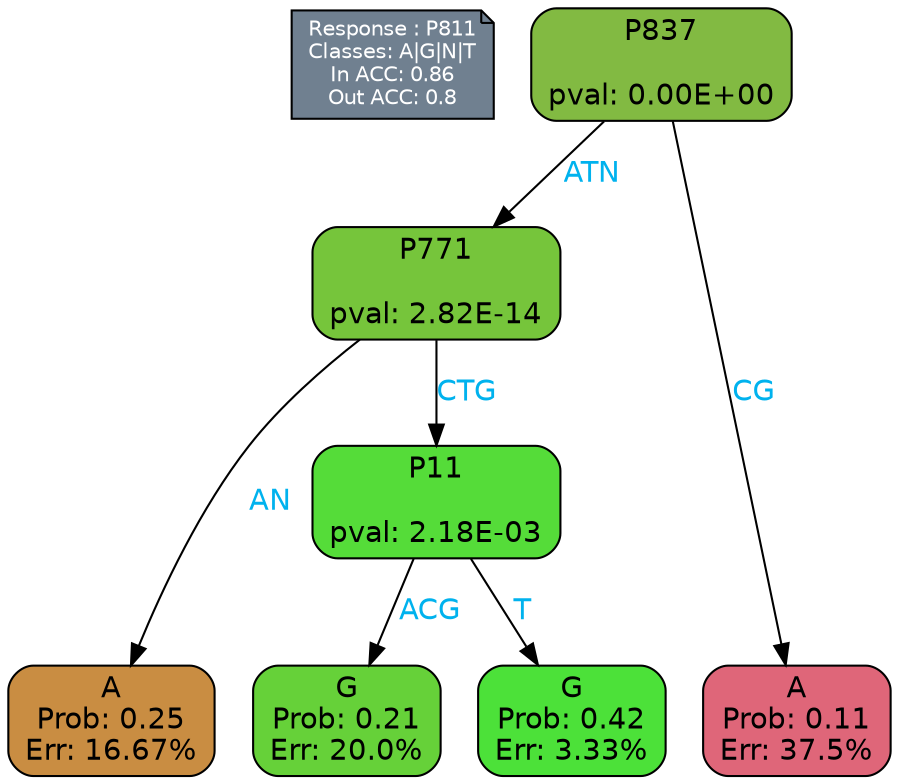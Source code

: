 digraph Tree {
node [shape=box, style="filled, rounded", color="black", fontname=helvetica] ;
graph [ranksep=equally, splines=polylines, bgcolor=transparent, dpi=600] ;
edge [fontname=helvetica] ;
LEGEND [label="Response : P811
Classes: A|G|N|T
In ACC: 0.86
Out ACC: 0.8
",shape=note,align=left,style=filled,fillcolor="slategray",fontcolor="white",fontsize=10];1 [label="P837

pval: 0.00E+00", fillcolor="#82ba42"] ;
2 [label="P771

pval: 2.82E-14", fillcolor="#76c53b"] ;
3 [label="A
Prob: 0.25
Err: 16.67%", fillcolor="#c98d42"] ;
4 [label="P11

pval: 2.18E-03", fillcolor="#55dc39"] ;
5 [label="G
Prob: 0.21
Err: 20.0%", fillcolor="#66d139"] ;
6 [label="G
Prob: 0.42
Err: 3.33%", fillcolor="#4ce139"] ;
7 [label="A
Prob: 0.11
Err: 37.5%", fillcolor="#df6679"] ;
1 -> 2 [label="ATN",fontcolor=deepskyblue2] ;
1 -> 7 [label="CG",fontcolor=deepskyblue2] ;
2 -> 3 [label="AN",fontcolor=deepskyblue2] ;
2 -> 4 [label="CTG",fontcolor=deepskyblue2] ;
4 -> 5 [label="ACG",fontcolor=deepskyblue2] ;
4 -> 6 [label="T",fontcolor=deepskyblue2] ;
{rank = same; 3;5;6;7;}{rank = same; LEGEND;1;}}